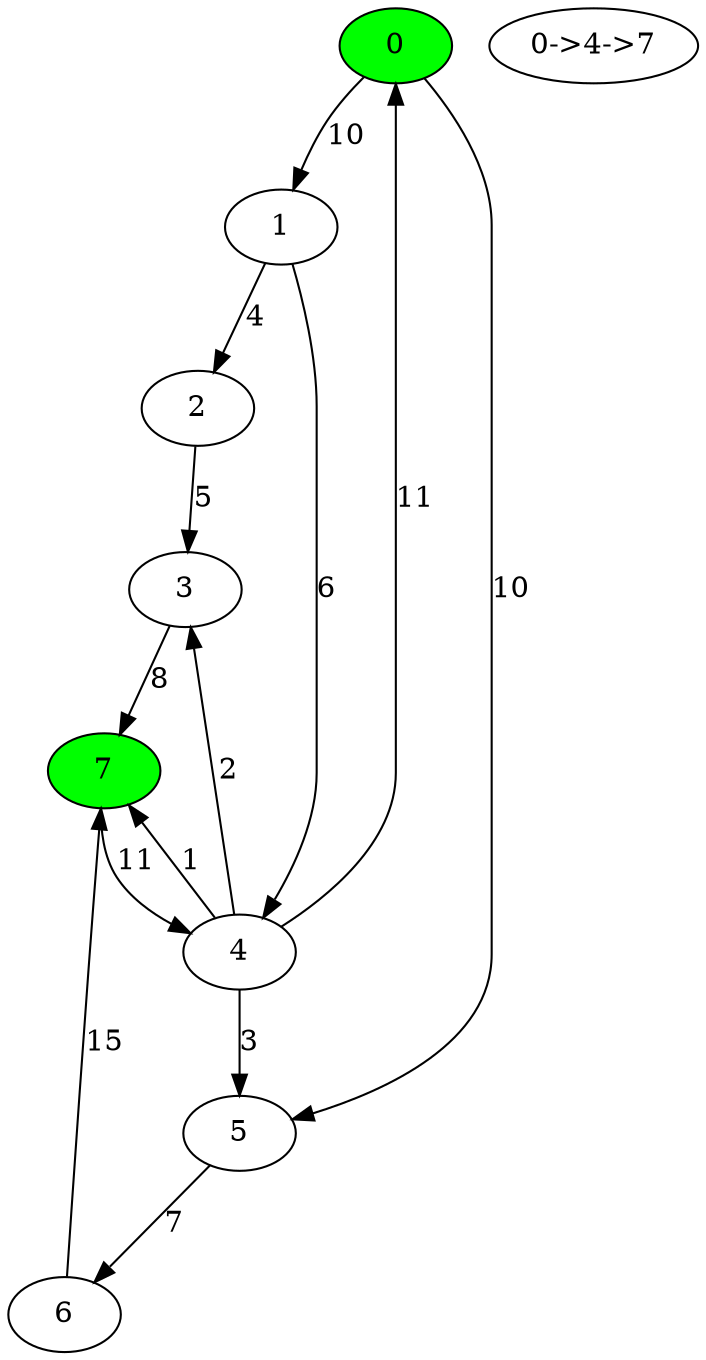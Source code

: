 digraph ResidualGraph {
0 [style=filled, fillcolor=green];
0 -> 1 [label="10"];
0 [style=filled, fillcolor=green];
0 -> 5 [label="10"];
1 -> 2 [label="4"];
1 -> 4 [label="6"];
2 -> 3 [label="5"];
7 [style=filled, fillcolor=green];
3 -> 7 [label="8"];
4 -> 0 [label="11"];
4 -> 3 [label="2"];
4 -> 5 [label="3"];
7 [style=filled, fillcolor=green];
4 -> 7 [label="1"];
5 -> 6 [label="7"];
7 [style=filled, fillcolor=green];
6 -> 7 [label="15"];
7 -> 4 [label="11"];
"0->4->7";
}
